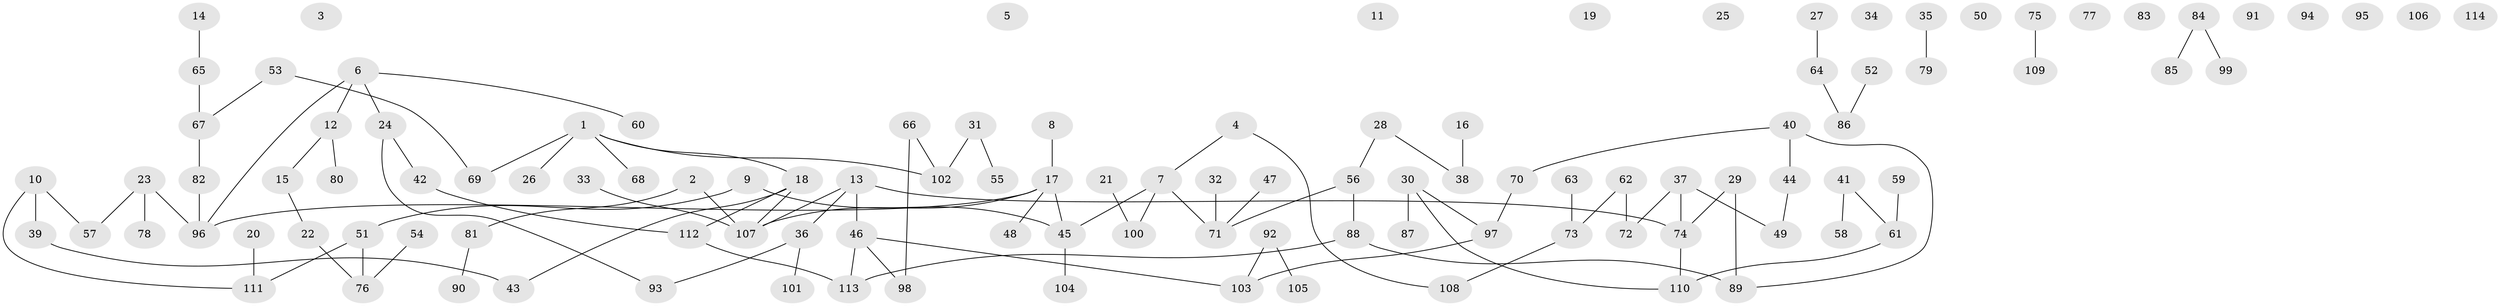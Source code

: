 // Generated by graph-tools (version 1.1) at 2025/00/03/09/25 03:00:46]
// undirected, 114 vertices, 109 edges
graph export_dot {
graph [start="1"]
  node [color=gray90,style=filled];
  1;
  2;
  3;
  4;
  5;
  6;
  7;
  8;
  9;
  10;
  11;
  12;
  13;
  14;
  15;
  16;
  17;
  18;
  19;
  20;
  21;
  22;
  23;
  24;
  25;
  26;
  27;
  28;
  29;
  30;
  31;
  32;
  33;
  34;
  35;
  36;
  37;
  38;
  39;
  40;
  41;
  42;
  43;
  44;
  45;
  46;
  47;
  48;
  49;
  50;
  51;
  52;
  53;
  54;
  55;
  56;
  57;
  58;
  59;
  60;
  61;
  62;
  63;
  64;
  65;
  66;
  67;
  68;
  69;
  70;
  71;
  72;
  73;
  74;
  75;
  76;
  77;
  78;
  79;
  80;
  81;
  82;
  83;
  84;
  85;
  86;
  87;
  88;
  89;
  90;
  91;
  92;
  93;
  94;
  95;
  96;
  97;
  98;
  99;
  100;
  101;
  102;
  103;
  104;
  105;
  106;
  107;
  108;
  109;
  110;
  111;
  112;
  113;
  114;
  1 -- 18;
  1 -- 26;
  1 -- 68;
  1 -- 69;
  1 -- 102;
  2 -- 81;
  2 -- 107;
  4 -- 7;
  4 -- 108;
  6 -- 12;
  6 -- 24;
  6 -- 60;
  6 -- 96;
  7 -- 45;
  7 -- 71;
  7 -- 100;
  8 -- 17;
  9 -- 45;
  9 -- 51;
  10 -- 39;
  10 -- 57;
  10 -- 111;
  12 -- 15;
  12 -- 80;
  13 -- 36;
  13 -- 46;
  13 -- 74;
  13 -- 107;
  14 -- 65;
  15 -- 22;
  16 -- 38;
  17 -- 45;
  17 -- 48;
  17 -- 96;
  17 -- 107;
  18 -- 43;
  18 -- 107;
  18 -- 112;
  20 -- 111;
  21 -- 100;
  22 -- 76;
  23 -- 57;
  23 -- 78;
  23 -- 96;
  24 -- 42;
  24 -- 93;
  27 -- 64;
  28 -- 38;
  28 -- 56;
  29 -- 74;
  29 -- 89;
  30 -- 87;
  30 -- 97;
  30 -- 110;
  31 -- 55;
  31 -- 102;
  32 -- 71;
  33 -- 107;
  35 -- 79;
  36 -- 93;
  36 -- 101;
  37 -- 49;
  37 -- 72;
  37 -- 74;
  39 -- 43;
  40 -- 44;
  40 -- 70;
  40 -- 89;
  41 -- 58;
  41 -- 61;
  42 -- 112;
  44 -- 49;
  45 -- 104;
  46 -- 98;
  46 -- 103;
  46 -- 113;
  47 -- 71;
  51 -- 76;
  51 -- 111;
  52 -- 86;
  53 -- 67;
  53 -- 69;
  54 -- 76;
  56 -- 71;
  56 -- 88;
  59 -- 61;
  61 -- 110;
  62 -- 72;
  62 -- 73;
  63 -- 73;
  64 -- 86;
  65 -- 67;
  66 -- 98;
  66 -- 102;
  67 -- 82;
  70 -- 97;
  73 -- 108;
  74 -- 110;
  75 -- 109;
  81 -- 90;
  82 -- 96;
  84 -- 85;
  84 -- 99;
  88 -- 89;
  88 -- 113;
  92 -- 103;
  92 -- 105;
  97 -- 103;
  112 -- 113;
}
